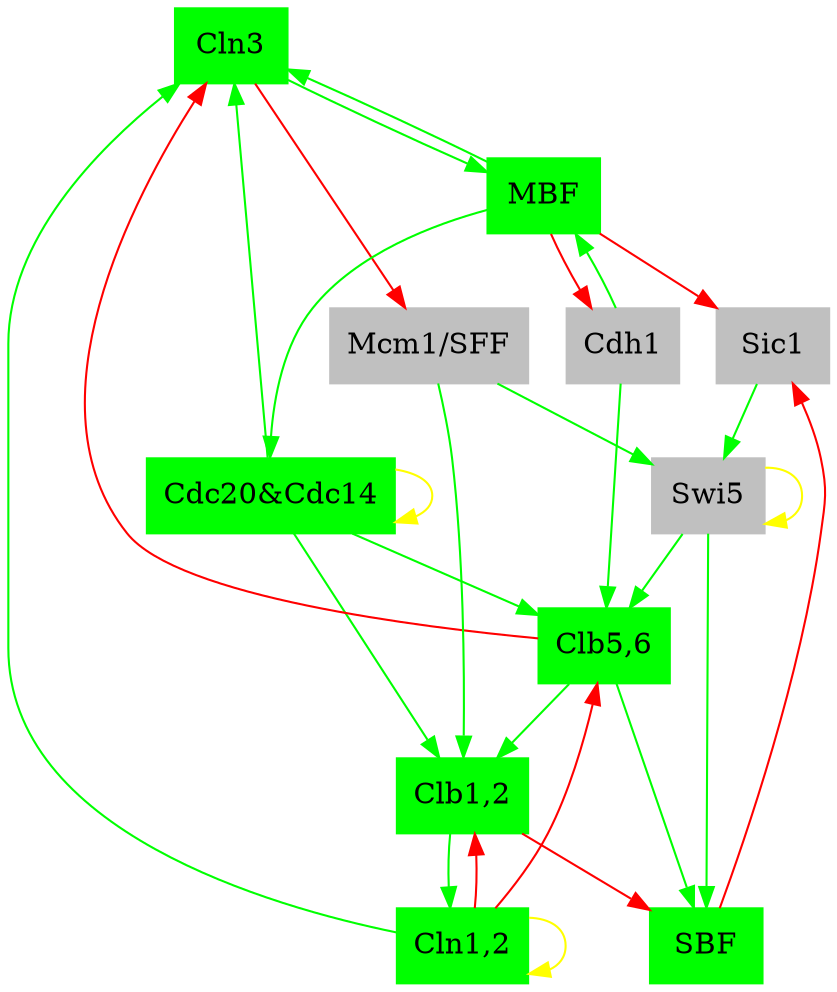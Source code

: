 digraph 11110011010  {
"Cln3" [shape=box, color=green, style=filled];
	edge [color=green]; 
	"Cdc20&Cdc14" -> "Cln3";
	"Cln1,2" -> "Cln3";
	"MBF" -> "Cln3";
	edge [color=red]; 
	"Clb5,6" -> "Cln3";
"MBF" [shape=box, color=green, style=filled];
	edge [color=green]; 
	"Cdh1" -> "MBF";
	"Cln3" -> "MBF";
"SBF" [shape=box, color=green, style=filled];
	edge [color=green]; 
	"Clb5,6" -> "SBF";
	"Swi5" -> "SBF";
	edge [color=red]; 
	"Clb1,2" -> "SBF";
"Cln1,2" [shape=box, color=green, style=filled];
	edge [color=yellow]; 
	"Cln1,2" -> "Cln1,2";
	edge [color=green]; 
	"Clb1,2" -> "Cln1,2";
"Cdh1" [shape=box, color=gray, style=filled];
	edge [color=red]; 
	"MBF" -> "Cdh1";
"Swi5" [shape=box, color=gray, style=filled];
	edge [color=yellow]; 
	"Swi5" -> "Swi5";
	edge [color=green]; 
	"Mcm1/SFF" -> "Swi5";
	"Sic1" -> "Swi5";
"Cdc20&Cdc14" [shape=box, color=green, style=filled];
	edge [color=yellow]; 
	"Cdc20&Cdc14" -> "Cdc20&Cdc14";
	edge [color=green]; 
	"MBF" -> "Cdc20&Cdc14";
"Clb5,6" [shape=box, color=green, style=filled];
	edge [color=green]; 
	"Cdc20&Cdc14" -> "Clb5,6";
	"Cdh1" -> "Clb5,6";
	"Swi5" -> "Clb5,6";
	edge [color=red]; 
	"Cln1,2" -> "Clb5,6";
"Sic1" [shape=box, color=gray, style=filled];
	edge [color=red]; 
	"MBF" -> "Sic1";
	"SBF" -> "Sic1";
"Clb1,2" [shape=box, color=green, style=filled];
	edge [color=green]; 
	"Cdc20&Cdc14" -> "Clb1,2";
	"Clb5,6" -> "Clb1,2";
	"Mcm1/SFF" -> "Clb1,2";
	edge [color=red]; 
	"Cln1,2" -> "Clb1,2";
"Mcm1/SFF" [shape=box, color=gray, style=filled];
	edge [color=red]; 
	"Cln3" -> "Mcm1/SFF";

}